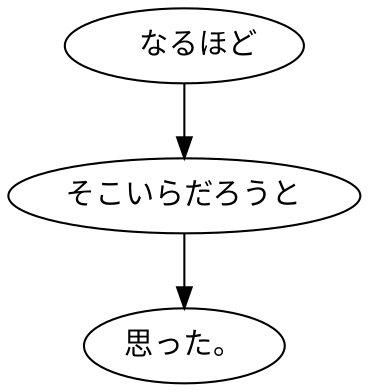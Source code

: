 digraph graph9067 {
	node0 [label="　なるほど"];
	node1 [label="そこいらだろうと"];
	node2 [label="思った。"];
	node0 -> node1;
	node1 -> node2;
}
